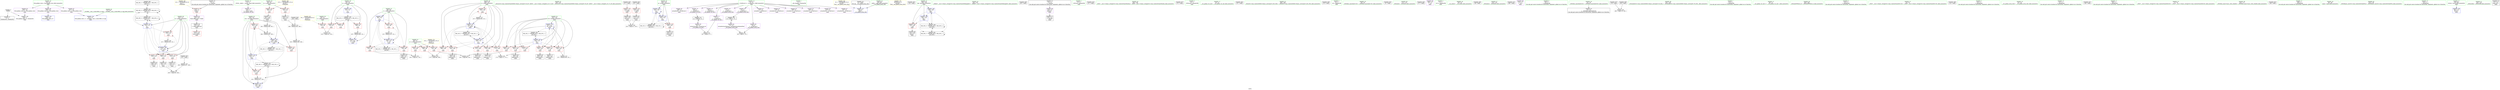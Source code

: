 digraph "SVFG" {
	label="SVFG";

	Node0x558772859670 [shape=record,color=grey,label="{NodeID: 0\nNullPtr}"];
	Node0x558772859670 -> Node0x5587729723c0[style=solid];
	Node0x558772859670 -> Node0x558772977a80[style=solid];
	Node0x55877298dcf0 [shape=record,color=black,label="{NodeID: 263\nMR_28V_2 = PHI(MR_28V_3, MR_28V_1, )\npts\{111 \}\n}"];
	Node0x55877298dcf0 -> Node0x558772987df0[style=dashed];
	Node0x558772971980 [shape=record,color=red,label="{NodeID: 97\n118\<--13\nvtable\<--\nmain\n}"];
	Node0x558772971980 -> Node0x5587729748d0[style=solid];
	Node0x558772963260 [shape=record,color=green,label="{NodeID: 14\n4\<--6\n_ZStL8__ioinit\<--_ZStL8__ioinit_field_insensitive\nGlob }"];
	Node0x558772963260 -> Node0x558772973730[style=solid];
	Node0x5587729714c0 [shape=record,color=red,label="{NodeID: 111\n263\<--100\n\<--res\nmain\n}"];
	Node0x5587729714c0 -> Node0x55877297d7b0[style=solid];
	Node0x55877296ff70 [shape=record,color=green,label="{NodeID: 28\n90\<--91\nt\<--t_field_insensitive\nmain\n}"];
	Node0x55877296ff70 -> Node0x558772971a50[style=solid];
	Node0x558772977160 [shape=record,color=red,label="{NodeID: 125\n236\<--106\n\<--j\nmain\n}"];
	Node0x558772977160 -> Node0x55877297e3b0[style=solid];
	Node0x558772970aa0 [shape=record,color=green,label="{NodeID: 42\n149\<--150\n_ZStrsIcSt11char_traitsIcESaIcEERSt13basic_istreamIT_T0_ES7_RNSt7__cxx1112basic_stringIS4_S5_T1_EE\<--_ZStrsIcSt11char_traitsIcESaIcEERSt13basic_istreamIT_T0_ES7_RNSt7__cxx1112basic_stringIS4_S5_T1_EE_field_insensitive\n}"];
	Node0x55877299a2f0 [shape=record,color=black,label="{NodeID: 305\n217 = PHI()\n}"];
	Node0x55877299a2f0 -> Node0x5587729777e0[style=solid];
	Node0x55877297dc30 [shape=record,color=grey,label="{NodeID: 222\n257 = Binary(256, 131, )\n}"];
	Node0x55877297dc30 -> Node0x558772978880[style=solid];
	Node0x558772977d20 [shape=record,color=blue,label="{NodeID: 139\n92\<--131\nz\<--\nmain\n}"];
	Node0x558772977d20 -> Node0x55877298b9f0[style=dashed];
	Node0x558772972890 [shape=record,color=black,label="{NodeID: 56\n120\<--119\n\<--vbase.offset.ptr\nmain\n}"];
	Node0x558772972890 -> Node0x558772977640[style=solid];
	Node0x55877297f130 [shape=record,color=grey,label="{NodeID: 236\n220 = cmp(211, 219, )\n}"];
	Node0x558772978880 [shape=record,color=blue,label="{NodeID: 153\n102\<--257\ni9\<--inc59\nmain\n}"];
	Node0x558772978880 -> Node0x558772971660[style=dashed];
	Node0x558772978880 -> Node0x558772971730[style=dashed];
	Node0x558772978880 -> Node0x5587729769c0[style=dashed];
	Node0x558772978880 -> Node0x558772976a50[style=dashed];
	Node0x558772978880 -> Node0x558772976ae0[style=dashed];
	Node0x558772978880 -> Node0x558772976bb0[style=dashed];
	Node0x558772978880 -> Node0x558772978880[style=dashed];
	Node0x558772978880 -> Node0x55877298c8f0[style=dashed];
	Node0x5587729733f0 [shape=record,color=black,label="{NodeID: 70\n241\<--240\ntobool50\<--\nmain\n}"];
	Node0x558772973f50 [shape=record,color=purple,label="{NodeID: 84\n196\<--8\narrayidx26\<--_Z1sB5cxx11\nmain\n}"];
	Node0x558772954200 [shape=record,color=green,label="{NodeID: 1\n7\<--1\n__dso_handle\<--dummyObj\nGlob }"];
	Node0x55877298e1f0 [shape=record,color=yellow,style=double,label="{NodeID: 264\n2V_1 = ENCHI(MR_2V_0)\npts\{69 \}\nFun[__cxx_global_array_dtor]}"];
	Node0x55877298e1f0 -> Node0x558772977b80[style=dashed];
	Node0x558772971a50 [shape=record,color=red,label="{NodeID: 98\n134\<--90\n\<--t\nmain\n}"];
	Node0x558772971a50 -> Node0x55877297e530[style=solid];
	Node0x558772963330 [shape=record,color=green,label="{NodeID: 15\n8\<--10\n_Z1sB5cxx11\<--_Z1sB5cxx11_field_insensitive\nGlob }"];
	Node0x558772963330 -> Node0x558772973800[style=solid];
	Node0x558772963330 -> Node0x5587729738d0[style=solid];
	Node0x558772963330 -> Node0x5587729739a0[style=solid];
	Node0x558772963330 -> Node0x558772973a70[style=solid];
	Node0x558772963330 -> Node0x558772973b40[style=solid];
	Node0x558772963330 -> Node0x558772973c10[style=solid];
	Node0x558772963330 -> Node0x558772973ce0[style=solid];
	Node0x558772963330 -> Node0x558772973db0[style=solid];
	Node0x558772963330 -> Node0x558772973e80[style=solid];
	Node0x558772963330 -> Node0x558772973f50[style=solid];
	Node0x558772963330 -> Node0x558772974020[style=solid];
	Node0x558772963330 -> Node0x5587729740f0[style=solid];
	Node0x558772963330 -> Node0x5587729741c0[style=solid];
	Node0x5587729900b0 [shape=record,color=yellow,style=double,label="{NodeID: 278\nRETMU(2V_2)\npts\{69 \}\nFun[__cxx_global_array_dtor]}"];
	Node0x558772971590 [shape=record,color=red,label="{NodeID: 112\n276\<--100\n\<--res\nmain\n}"];
	Node0x558772970000 [shape=record,color=green,label="{NodeID: 29\n92\<--93\nz\<--z_field_insensitive\nmain\n}"];
	Node0x558772970000 -> Node0x558772971b20[style=solid];
	Node0x558772970000 -> Node0x558772971bf0[style=solid];
	Node0x558772970000 -> Node0x558772971cc0[style=solid];
	Node0x558772970000 -> Node0x558772977d20[style=solid];
	Node0x558772970000 -> Node0x558772978a20[style=solid];
	Node0x55877299a7e0 [shape=record,color=black,label="{NodeID: 292\n124 = PHI()\n}"];
	Node0x558772977230 [shape=record,color=red,label="{NodeID: 126\n230\<--108\n\<--qq\nmain\n}"];
	Node0x558772977230 -> Node0x558772973320[style=solid];
	Node0x558772970ba0 [shape=record,color=green,label="{NodeID: 43\n180\<--181\n_ZNKSt7__cxx1112basic_stringIcSt11char_traitsIcESaIcEE6lengthEv\<--_ZNKSt7__cxx1112basic_stringIcSt11char_traitsIcESaIcEE6lengthEv_field_insensitive\n}"];
	Node0x55877299a3f0 [shape=record,color=black,label="{NodeID: 306\n267 = PHI()\n}"];
	Node0x55877297ddb0 [shape=record,color=grey,label="{NodeID: 223\n250 = Binary(199, 249, )\n}"];
	Node0x55877297ddb0 -> Node0x55877297d630[style=solid];
	Node0x558772977df0 [shape=record,color=blue,label="{NodeID: 140\n98\<--131\ni\<--\nmain\n}"];
	Node0x558772977df0 -> Node0x558772971180[style=dashed];
	Node0x558772977df0 -> Node0x558772971250[style=dashed];
	Node0x558772977df0 -> Node0x558772971320[style=dashed];
	Node0x558772977df0 -> Node0x558772977ec0[style=dashed];
	Node0x558772977df0 -> Node0x55877298bef0[style=dashed];
	Node0x558772972960 [shape=record,color=black,label="{NodeID: 57\n123\<--122\n\<--add.ptr\nmain\n}"];
	Node0x55877297f2b0 [shape=record,color=grey,label="{NodeID: 237\n200 = cmp(193, 198, )\n}"];
	Node0x558772978950 [shape=record,color=blue,label="{NodeID: 154\n100\<--264\nres\<--sub62\nmain\n}"];
	Node0x558772978950 -> Node0x558772971590[style=dashed];
	Node0x558772978950 -> Node0x55877298c3f0[style=dashed];
	Node0x5587729734c0 [shape=record,color=black,label="{NodeID: 71\n244\<--243\nconv52\<--\nmain\n}"];
	Node0x5587729734c0 -> Node0x55877297df30[style=solid];
	Node0x558772974020 [shape=record,color=purple,label="{NodeID: 85\n204\<--8\narrayidx31\<--_Z1sB5cxx11\nmain\n}"];
	Node0x558772962d40 [shape=record,color=green,label="{NodeID: 2\n11\<--1\n_ZSt3cin\<--dummyObj\nGlob }"];
	Node0x55877298ed10 [shape=record,color=yellow,style=double,label="{NodeID: 265\n4V_1 = ENCHI(MR_4V_0)\npts\{1 \}\nFun[main]}"];
	Node0x55877298ed10 -> Node0x558772971980[style=dashed];
	Node0x558772971b20 [shape=record,color=red,label="{NodeID: 99\n133\<--92\n\<--z\nmain\n}"];
	Node0x558772971b20 -> Node0x55877297e530[style=solid];
	Node0x558772963400 [shape=record,color=green,label="{NodeID: 16\n19\<--23\nllvm.global_ctors\<--llvm.global_ctors_field_insensitive\nGlob }"];
	Node0x558772963400 -> Node0x558772974430[style=solid];
	Node0x558772963400 -> Node0x558772974530[style=solid];
	Node0x558772963400 -> Node0x558772974630[style=solid];
	Node0x558772971660 [shape=record,color=red,label="{NodeID: 113\n160\<--102\n\<--i9\nmain\n}"];
	Node0x558772971660 -> Node0x55877297ecb0[style=solid];
	Node0x558772970090 [shape=record,color=green,label="{NodeID: 30\n94\<--95\nn\<--n_field_insensitive\nmain\n}"];
	Node0x558772970090 -> Node0x558772971d90[style=solid];
	Node0x558772970090 -> Node0x558772971e60[style=solid];
	Node0x558772999690 [shape=record,color=black,label="{NodeID: 293\n127 = PHI()\n}"];
	Node0x558772977300 [shape=record,color=red,label="{NodeID: 127\n192\<--110\n\<--k\nmain\n}"];
	Node0x558772977300 -> Node0x558772972ca0[style=solid];
	Node0x558772970ca0 [shape=record,color=green,label="{NodeID: 44\n208\<--209\n_ZNSt7__cxx1112basic_stringIcSt11char_traitsIcESaIcEEixEm\<--_ZNSt7__cxx1112basic_stringIcSt11char_traitsIcESaIcEEixEm_field_insensitive\n}"];
	Node0x55877299a4f0 [shape=record,color=black,label="{NodeID: 307\n271 = PHI()\n}"];
	Node0x55877297df30 [shape=record,color=grey,label="{NodeID: 224\n249 = Binary(244, 248, )\n}"];
	Node0x55877297df30 -> Node0x55877297ddb0[style=solid];
	Node0x558772977ec0 [shape=record,color=blue,label="{NodeID: 141\n98\<--153\ni\<--inc\nmain\n}"];
	Node0x558772977ec0 -> Node0x558772971180[style=dashed];
	Node0x558772977ec0 -> Node0x558772971250[style=dashed];
	Node0x558772977ec0 -> Node0x558772971320[style=dashed];
	Node0x558772977ec0 -> Node0x558772977ec0[style=dashed];
	Node0x558772977ec0 -> Node0x55877298bef0[style=dashed];
	Node0x558772972a30 [shape=record,color=black,label="{NodeID: 58\n146\<--145\nidxprom\<--\nmain\n}"];
	Node0x558772978a20 [shape=record,color=blue,label="{NodeID: 155\n92\<--287\nz\<--inc69\nmain\n}"];
	Node0x558772978a20 -> Node0x55877298b9f0[style=dashed];
	Node0x558772973590 [shape=record,color=black,label="{NodeID: 72\n246\<--245\nidxprom53\<--\nmain\n}"];
	Node0x5587729740f0 [shape=record,color=purple,label="{NodeID: 86\n214\<--8\narrayidx36\<--_Z1sB5cxx11\nmain\n}"];
	Node0x558772961800 [shape=record,color=green,label="{NodeID: 3\n14\<--1\n_ZSt4cout\<--dummyObj\nGlob }"];
	Node0x558772971bf0 [shape=record,color=red,label="{NodeID: 100\n270\<--92\n\<--z\nmain\n}"];
	Node0x558772962150 [shape=record,color=green,label="{NodeID: 17\n24\<--25\n__cxx_global_var_init\<--__cxx_global_var_init_field_insensitive\n}"];
	Node0x558772971730 [shape=record,color=red,label="{NodeID: 114\n173\<--102\n\<--i9\nmain\n}"];
	Node0x558772971730 -> Node0x55877297ee30[style=solid];
	Node0x558772970120 [shape=record,color=green,label="{NodeID: 31\n96\<--97\np\<--p_field_insensitive\nmain\n}"];
	Node0x558772970120 -> Node0x558772971f30[style=solid];
	Node0x558772970120 -> Node0x558772972000[style=solid];
	Node0x558772970120 -> Node0x5587729710b0[style=solid];
	Node0x558772999790 [shape=record,color=black,label="{NodeID: 294\n137 = PHI()\n}"];
	Node0x5587729773d0 [shape=record,color=red,label="{NodeID: 128\n205\<--110\n\<--k\nmain\n}"];
	Node0x5587729773d0 -> Node0x558772972f10[style=solid];
	Node0x558772970da0 [shape=record,color=green,label="{NodeID: 45\n268\<--269\n_ZStlsISt11char_traitsIcEERSt13basic_ostreamIcT_ES5_PKc\<--_ZStlsISt11char_traitsIcEERSt13basic_ostreamIcT_ES5_PKc_field_insensitive\n}"];
	Node0x55877299c6a0 [shape=record,color=black,label="{NodeID: 308\n275 = PHI()\n}"];
	Node0x55877297e0b0 [shape=record,color=grey,label="{NodeID: 225\n198 = Binary(197, 199, )\n}"];
	Node0x55877297e0b0 -> Node0x55877297f2b0[style=solid];
	Node0x558772977f90 [shape=record,color=blue,label="{NodeID: 142\n100\<--157\nres\<--\nmain\n}"];
	Node0x558772977f90 -> Node0x5587729713f0[style=dashed];
	Node0x558772977f90 -> Node0x5587729714c0[style=dashed];
	Node0x558772977f90 -> Node0x5587729787b0[style=dashed];
	Node0x558772977f90 -> Node0x558772978950[style=dashed];
	Node0x558772977f90 -> Node0x55877298b4f0[style=dashed];
	Node0x558772972b00 [shape=record,color=black,label="{NodeID: 59\n177\<--176\nidxprom17\<--\nmain\n}"];
	Node0x558772973660 [shape=record,color=black,label="{NodeID: 73\n261\<--260\nsh_prom\<--\nmain\n}"];
	Node0x558772973660 -> Node0x55877297d930[style=solid];
	Node0x5587729741c0 [shape=record,color=purple,label="{NodeID: 87\n247\<--8\narrayidx54\<--_Z1sB5cxx11\nmain\n}"];
	Node0x558772961890 [shape=record,color=green,label="{NodeID: 4\n15\<--1\n.str\<--dummyObj\nGlob }"];
	Node0x55877298f710 [shape=record,color=yellow,style=double,label="{NodeID: 267\n8V_1 = ENCHI(MR_8V_0)\npts\{91 \}\nFun[main]}"];
	Node0x55877298f710 -> Node0x558772971a50[style=dashed];
	Node0x558772971cc0 [shape=record,color=red,label="{NodeID: 101\n286\<--92\n\<--z\nmain\n}"];
	Node0x558772971cc0 -> Node0x55877297d4b0[style=solid];
	Node0x5587729621e0 [shape=record,color=green,label="{NodeID: 18\n28\<--29\n_ZNSt8ios_base4InitC1Ev\<--_ZNSt8ios_base4InitC1Ev_field_insensitive\n}"];
	Node0x5587729769c0 [shape=record,color=red,label="{NodeID: 115\n182\<--102\n\<--i9\nmain\n}"];
	Node0x5587729769c0 -> Node0x558772972bd0[style=solid];
	Node0x5587729701f0 [shape=record,color=green,label="{NodeID: 32\n98\<--99\ni\<--i_field_insensitive\nmain\n}"];
	Node0x5587729701f0 -> Node0x558772971180[style=solid];
	Node0x5587729701f0 -> Node0x558772971250[style=solid];
	Node0x5587729701f0 -> Node0x558772971320[style=solid];
	Node0x5587729701f0 -> Node0x558772977df0[style=solid];
	Node0x5587729701f0 -> Node0x558772977ec0[style=solid];
	Node0x5587729998f0 [shape=record,color=black,label="{NodeID: 295\n31 = PHI()\n}"];
	Node0x5587729774a0 [shape=record,color=red,label="{NodeID: 129\n215\<--110\n\<--k\nmain\n}"];
	Node0x5587729774a0 -> Node0x558772973180[style=solid];
	Node0x558772970ea0 [shape=record,color=green,label="{NodeID: 46\n272\<--273\n_ZNSolsEi\<--_ZNSolsEi_field_insensitive\n}"];
	Node0x55877299c7a0 [shape=record,color=black,label="{NodeID: 309\n277 = PHI()\n}"];
	Node0x55877297e230 [shape=record,color=grey,label="{NodeID: 226\n227 = Binary(226, 131, )\n}"];
	Node0x55877297e230 -> Node0x558772978540[style=solid];
	Node0x558772978060 [shape=record,color=blue,label="{NodeID: 143\n102\<--131\ni9\<--\nmain\n}"];
	Node0x558772978060 -> Node0x558772971660[style=dashed];
	Node0x558772978060 -> Node0x558772971730[style=dashed];
	Node0x558772978060 -> Node0x5587729769c0[style=dashed];
	Node0x558772978060 -> Node0x558772976a50[style=dashed];
	Node0x558772978060 -> Node0x558772976ae0[style=dashed];
	Node0x558772978060 -> Node0x558772976bb0[style=dashed];
	Node0x558772978060 -> Node0x558772978880[style=dashed];
	Node0x558772978060 -> Node0x55877298c8f0[style=dashed];
	Node0x558772972bd0 [shape=record,color=black,label="{NodeID: 60\n183\<--182\nidxprom20\<--\nmain\n}"];
	Node0x558772973730 [shape=record,color=purple,label="{NodeID: 74\n30\<--4\n\<--_ZStL8__ioinit\n__cxx_global_var_init\n}"];
	Node0x558772974290 [shape=record,color=purple,label="{NodeID: 88\n266\<--15\n\<--.str\nmain\n}"];
	Node0x5587729615c0 [shape=record,color=green,label="{NodeID: 5\n17\<--1\n.str.2\<--dummyObj\nGlob }"];
	Node0x558772971d90 [shape=record,color=red,label="{NodeID: 102\n243\<--94\n\<--n\nmain\n}"];
	Node0x558772971d90 -> Node0x5587729734c0[style=solid];
	Node0x5587729622b0 [shape=record,color=green,label="{NodeID: 19\n34\<--35\n__cxa_atexit\<--__cxa_atexit_field_insensitive\n}"];
	Node0x558772976a50 [shape=record,color=red,label="{NodeID: 116\n202\<--102\n\<--i9\nmain\n}"];
	Node0x558772976a50 -> Node0x558772972e40[style=solid];
	Node0x5587729702c0 [shape=record,color=green,label="{NodeID: 33\n100\<--101\nres\<--res_field_insensitive\nmain\n}"];
	Node0x5587729702c0 -> Node0x5587729713f0[style=solid];
	Node0x5587729702c0 -> Node0x5587729714c0[style=solid];
	Node0x5587729702c0 -> Node0x558772971590[style=solid];
	Node0x5587729702c0 -> Node0x558772977f90[style=solid];
	Node0x5587729702c0 -> Node0x5587729787b0[style=solid];
	Node0x5587729702c0 -> Node0x558772978950[style=solid];
	Node0x5587729999c0 [shape=record,color=black,label="{NodeID: 296\n60 = PHI()\n}"];
	Node0x558772977570 [shape=record,color=red,label="{NodeID: 130\n226\<--110\n\<--k\nmain\n}"];
	Node0x558772977570 -> Node0x55877297e230[style=solid];
	Node0x558772970fa0 [shape=record,color=green,label="{NodeID: 47\n278\<--279\n_ZNSolsEx\<--_ZNSolsEx_field_insensitive\n}"];
	Node0x55877299c8a0 [shape=record,color=black,label="{NodeID: 310\n280 = PHI()\n}"];
	Node0x55877297e3b0 [shape=record,color=grey,label="{NodeID: 227\n237 = Binary(236, 131, )\n}"];
	Node0x55877297e3b0 -> Node0x5587729786e0[style=solid];
	Node0x558772978130 [shape=record,color=blue,label="{NodeID: 144\n104\<--165\nq\<--\nmain\n}"];
	Node0x558772978130 -> Node0x558772976c80[style=dashed];
	Node0x558772978130 -> Node0x558772978130[style=dashed];
	Node0x558772978130 -> Node0x558772978610[style=dashed];
	Node0x558772978130 -> Node0x55877298cdf0[style=dashed];
	Node0x558772972ca0 [shape=record,color=black,label="{NodeID: 61\n193\<--192\nconv\<--\nmain\n}"];
	Node0x558772972ca0 -> Node0x55877297f2b0[style=solid];
	Node0x558772973800 [shape=record,color=purple,label="{NodeID: 75\n49\<--8\n\<--_Z1sB5cxx11\n__cxx_global_var_init.1\n}"];
	Node0x558772973800 -> Node0x5587726ac660[style=solid];
	Node0x55877298b4f0 [shape=record,color=black,label="{NodeID: 255\nMR_18V_5 = PHI(MR_18V_6, MR_18V_4, )\npts\{101 \}\n}"];
	Node0x55877298b4f0 -> Node0x5587729713f0[style=dashed];
	Node0x55877298b4f0 -> Node0x5587729714c0[style=dashed];
	Node0x55877298b4f0 -> Node0x5587729787b0[style=dashed];
	Node0x55877298b4f0 -> Node0x558772978950[style=dashed];
	Node0x55877298b4f0 -> Node0x55877298b4f0[style=dashed];
	Node0x558772974360 [shape=record,color=purple,label="{NodeID: 89\n274\<--17\n\<--.str.2\nmain\n}"];
	Node0x558772961650 [shape=record,color=green,label="{NodeID: 6\n20\<--1\n\<--dummyObj\nCan only get source location for instruction, argument, global var or function.}"];
	Node0x55877298f8d0 [shape=record,color=yellow,style=double,label="{NodeID: 269\n12V_1 = ENCHI(MR_12V_0)\npts\{95 \}\nFun[main]}"];
	Node0x55877298f8d0 -> Node0x558772971d90[style=dashed];
	Node0x55877298f8d0 -> Node0x558772971e60[style=dashed];
	Node0x558772971e60 [shape=record,color=red,label="{NodeID: 103\n260\<--94\n\<--n\nmain\n}"];
	Node0x558772971e60 -> Node0x558772973660[style=solid];
	Node0x558772962380 [shape=record,color=green,label="{NodeID: 20\n33\<--39\n_ZNSt8ios_base4InitD1Ev\<--_ZNSt8ios_base4InitD1Ev_field_insensitive\n}"];
	Node0x558772962380 -> Node0x5587729726c0[style=solid];
	Node0x558772976ae0 [shape=record,color=red,label="{NodeID: 117\n245\<--102\n\<--i9\nmain\n}"];
	Node0x558772976ae0 -> Node0x558772973590[style=solid];
	Node0x558772970390 [shape=record,color=green,label="{NodeID: 34\n102\<--103\ni9\<--i9_field_insensitive\nmain\n}"];
	Node0x558772970390 -> Node0x558772971660[style=solid];
	Node0x558772970390 -> Node0x558772971730[style=solid];
	Node0x558772970390 -> Node0x5587729769c0[style=solid];
	Node0x558772970390 -> Node0x558772976a50[style=solid];
	Node0x558772970390 -> Node0x558772976ae0[style=solid];
	Node0x558772970390 -> Node0x558772976bb0[style=solid];
	Node0x558772970390 -> Node0x558772978060[style=solid];
	Node0x558772970390 -> Node0x558772978880[style=solid];
	Node0x558772999a90 [shape=record,color=black,label="{NodeID: 297\n179 = PHI()\n}"];
	Node0x558772999a90 -> Node0x55877297e830[style=solid];
	Node0x558772977640 [shape=record,color=red,label="{NodeID: 131\n121\<--120\nvbase.offset\<--\nmain\n}"];
	Node0x5587729720c0 [shape=record,color=green,label="{NodeID: 48\n281\<--282\n_ZSt4endlIcSt11char_traitsIcEERSt13basic_ostreamIT_T0_ES6_\<--_ZSt4endlIcSt11char_traitsIcEERSt13basic_ostreamIT_T0_ES6__field_insensitive\n}"];
	Node0x55877299c970 [shape=record,color=black,label="{NodeID: 311\n67 = PHI()\n0th arg __cxx_global_array_dtor }"];
	Node0x55877299c970 -> Node0x558772977b80[style=solid];
	Node0x55877297e530 [shape=record,color=grey,label="{NodeID: 228\n135 = cmp(133, 134, )\n}"];
	Node0x558772978200 [shape=record,color=blue,label="{NodeID: 145\n106\<--131\nj\<--\nmain\n}"];
	Node0x558772978200 -> Node0x558772976d50[style=dashed];
	Node0x558772978200 -> Node0x558772976e20[style=dashed];
	Node0x558772978200 -> Node0x558772976ef0[style=dashed];
	Node0x558772978200 -> Node0x558772976fc0[style=dashed];
	Node0x558772978200 -> Node0x558772977090[style=dashed];
	Node0x558772978200 -> Node0x558772977160[style=dashed];
	Node0x558772978200 -> Node0x558772978200[style=dashed];
	Node0x558772978200 -> Node0x5587729786e0[style=dashed];
	Node0x558772978200 -> Node0x55877298d2f0[style=dashed];
	Node0x558772972d70 [shape=record,color=black,label="{NodeID: 62\n195\<--194\nidxprom25\<--\nmain\n}"];
	Node0x5587729738d0 [shape=record,color=purple,label="{NodeID: 76\n56\<--8\n\<--_Z1sB5cxx11\n__cxx_global_var_init.1\n}"];
	Node0x55877298b9f0 [shape=record,color=black,label="{NodeID: 256\nMR_10V_3 = PHI(MR_10V_4, MR_10V_2, )\npts\{93 \}\n}"];
	Node0x55877298b9f0 -> Node0x558772971b20[style=dashed];
	Node0x55877298b9f0 -> Node0x558772971bf0[style=dashed];
	Node0x55877298b9f0 -> Node0x558772971cc0[style=dashed];
	Node0x55877298b9f0 -> Node0x558772978a20[style=dashed];
	Node0x558772974430 [shape=record,color=purple,label="{NodeID: 90\n326\<--19\nllvm.global_ctors_0\<--llvm.global_ctors\nGlob }"];
	Node0x558772974430 -> Node0x5587729778b0[style=solid];
	Node0x558772962e70 [shape=record,color=green,label="{NodeID: 7\n113\<--1\n\<--dummyObj\nCan only get source location for instruction, argument, global var or function.}"];
	Node0x55877298f9b0 [shape=record,color=yellow,style=double,label="{NodeID: 270\n14V_1 = ENCHI(MR_14V_0)\npts\{97 \}\nFun[main]}"];
	Node0x55877298f9b0 -> Node0x558772971f30[style=dashed];
	Node0x55877298f9b0 -> Node0x558772972000[style=dashed];
	Node0x55877298f9b0 -> Node0x5587729710b0[style=dashed];
	Node0x558772971f30 [shape=record,color=red,label="{NodeID: 104\n142\<--96\n\<--p\nmain\n}"];
	Node0x558772971f30 -> Node0x55877297e6b0[style=solid];
	Node0x558772962450 [shape=record,color=green,label="{NodeID: 21\n46\<--47\n__cxx_global_var_init.1\<--__cxx_global_var_init.1_field_insensitive\n}"];
	Node0x558772976bb0 [shape=record,color=red,label="{NodeID: 118\n256\<--102\n\<--i9\nmain\n}"];
	Node0x558772976bb0 -> Node0x55877297dc30[style=solid];
	Node0x558772970460 [shape=record,color=green,label="{NodeID: 35\n104\<--105\nq\<--q_field_insensitive\nmain\n}"];
	Node0x558772970460 -> Node0x558772976c80[style=solid];
	Node0x558772970460 -> Node0x558772978130[style=solid];
	Node0x558772970460 -> Node0x558772978610[style=solid];
	Node0x558772999bf0 [shape=record,color=black,label="{NodeID: 298\n185 = PHI()\n}"];
	Node0x558772999bf0 -> Node0x55877297e830[style=solid];
	Node0x5587726ac660 [shape=record,color=black,label="{NodeID: 215\n51 = PHI(49, 52, )\n}"];
	Node0x5587726ac660 -> Node0x558772974730[style=solid];
	Node0x558772977710 [shape=record,color=red,label="{NodeID: 132\n210\<--207\n\<--call33\nmain\n}"];
	Node0x558772977710 -> Node0x558772972fe0[style=solid];
	Node0x5587729721c0 [shape=record,color=green,label="{NodeID: 49\n283\<--284\n_ZNSolsEPFRSoS_E\<--_ZNSolsEPFRSoS_E_field_insensitive\n}"];
	Node0x55877297e6b0 [shape=record,color=grey,label="{NodeID: 229\n143 = cmp(141, 142, )\n}"];
	Node0x5587729782d0 [shape=record,color=blue,label="{NodeID: 146\n108\<--165\nqq\<--\nmain\n}"];
	Node0x5587729782d0 -> Node0x558772977230[style=dashed];
	Node0x5587729782d0 -> Node0x558772978470[style=dashed];
	Node0x5587729782d0 -> Node0x5587729896f0[style=dashed];
	Node0x5587729782d0 -> Node0x55877298d7f0[style=dashed];
	Node0x558772972e40 [shape=record,color=black,label="{NodeID: 63\n203\<--202\nidxprom30\<--\nmain\n}"];
	Node0x5587729739a0 [shape=record,color=purple,label="{NodeID: 77\n57\<--8\n\<--_Z1sB5cxx11\n__cxx_global_var_init.1\n}"];
	Node0x5587729739a0 -> Node0x55877297eb30[style=solid];
	Node0x55877298bef0 [shape=record,color=black,label="{NodeID: 257\nMR_16V_2 = PHI(MR_16V_4, MR_16V_1, )\npts\{99 \}\n}"];
	Node0x55877298bef0 -> Node0x558772977df0[style=dashed];
	Node0x558772974530 [shape=record,color=purple,label="{NodeID: 91\n327\<--19\nllvm.global_ctors_1\<--llvm.global_ctors\nGlob }"];
	Node0x558772974530 -> Node0x558772977980[style=solid];
	Node0x558772962f00 [shape=record,color=green,label="{NodeID: 8\n115\<--1\n\<--dummyObj\nCan only get source location for instruction, argument, global var or function.}"];
	Node0x558772972000 [shape=record,color=red,label="{NodeID: 105\n161\<--96\n\<--p\nmain\n}"];
	Node0x558772972000 -> Node0x55877297ecb0[style=solid];
	Node0x558772962520 [shape=record,color=green,label="{NodeID: 22\n54\<--55\n_ZNSt7__cxx1112basic_stringIcSt11char_traitsIcESaIcEEC1Ev\<--_ZNSt7__cxx1112basic_stringIcSt11char_traitsIcESaIcEEC1Ev_field_insensitive\n}"];
	Node0x558772976c80 [shape=record,color=red,label="{NodeID: 119\n240\<--104\n\<--q\nmain\n}"];
	Node0x558772976c80 -> Node0x5587729733f0[style=solid];
	Node0x558772970530 [shape=record,color=green,label="{NodeID: 36\n106\<--107\nj\<--j_field_insensitive\nmain\n}"];
	Node0x558772970530 -> Node0x558772976d50[style=solid];
	Node0x558772970530 -> Node0x558772976e20[style=solid];
	Node0x558772970530 -> Node0x558772976ef0[style=solid];
	Node0x558772970530 -> Node0x558772976fc0[style=solid];
	Node0x558772970530 -> Node0x558772977090[style=solid];
	Node0x558772970530 -> Node0x558772977160[style=solid];
	Node0x558772970530 -> Node0x558772978200[style=solid];
	Node0x558772970530 -> Node0x5587729786e0[style=solid];
	Node0x558772999cf0 [shape=record,color=black,label="{NodeID: 299\n114 = PHI()\n}"];
	Node0x558772975870 [shape=record,color=black,label="{NodeID: 216\n74 = PHI(72, 75, )\n}"];
	Node0x558772975870 -> Node0x558772974800[style=solid];
	Node0x5587729777e0 [shape=record,color=red,label="{NodeID: 133\n218\<--217\n\<--call38\nmain\n}"];
	Node0x5587729777e0 -> Node0x558772973250[style=solid];
	Node0x5587729722c0 [shape=record,color=green,label="{NodeID: 50\n21\<--321\n_GLOBAL__sub_I_cuom1999_0_0.cpp\<--_GLOBAL__sub_I_cuom1999_0_0.cpp_field_insensitive\n}"];
	Node0x5587729722c0 -> Node0x558772977980[style=solid];
	Node0x55877297e830 [shape=record,color=grey,label="{NodeID: 230\n186 = cmp(179, 185, )\n}"];
	Node0x5587729783a0 [shape=record,color=blue,label="{NodeID: 147\n110\<--113\nk\<--\nmain\n}"];
	Node0x5587729783a0 -> Node0x558772977300[style=dashed];
	Node0x5587729783a0 -> Node0x5587729773d0[style=dashed];
	Node0x5587729783a0 -> Node0x5587729774a0[style=dashed];
	Node0x5587729783a0 -> Node0x558772977570[style=dashed];
	Node0x5587729783a0 -> Node0x558772978540[style=dashed];
	Node0x5587729783a0 -> Node0x558772987df0[style=dashed];
	Node0x5587729783a0 -> Node0x558772988cf0[style=dashed];
	Node0x558772972f10 [shape=record,color=black,label="{NodeID: 64\n206\<--205\nconv32\<--\nmain\n}"];
	Node0x558772987df0 [shape=record,color=black,label="{NodeID: 244\nMR_28V_3 = PHI(MR_28V_9, MR_28V_2, )\npts\{111 \}\n}"];
	Node0x558772987df0 -> Node0x5587729783a0[style=dashed];
	Node0x558772987df0 -> Node0x558772987df0[style=dashed];
	Node0x558772987df0 -> Node0x558772988cf0[style=dashed];
	Node0x558772987df0 -> Node0x55877298dcf0[style=dashed];
	Node0x558772973a70 [shape=record,color=purple,label="{NodeID: 78\n71\<--8\n\<--_Z1sB5cxx11\n__cxx_global_array_dtor\n}"];
	Node0x55877298c3f0 [shape=record,color=black,label="{NodeID: 258\nMR_18V_2 = PHI(MR_18V_7, MR_18V_1, )\npts\{101 \}\n}"];
	Node0x55877298c3f0 -> Node0x558772977f90[style=dashed];
	Node0x558772974630 [shape=record,color=purple,label="{NodeID: 92\n328\<--19\nllvm.global_ctors_2\<--llvm.global_ctors\nGlob }"];
	Node0x558772974630 -> Node0x558772977a80[style=solid];
	Node0x558772962f90 [shape=record,color=green,label="{NodeID: 9\n131\<--1\n\<--dummyObj\nCan only get source location for instruction, argument, global var or function.}"];
	Node0x5587729710b0 [shape=record,color=red,label="{NodeID: 106\n169\<--96\n\<--p\nmain\n}"];
	Node0x5587729710b0 -> Node0x55877297efb0[style=solid];
	Node0x5587729625f0 [shape=record,color=green,label="{NodeID: 23\n61\<--62\n__cxx_global_array_dtor\<--__cxx_global_array_dtor_field_insensitive\n}"];
	Node0x558772976d50 [shape=record,color=red,label="{NodeID: 120\n168\<--106\n\<--j\nmain\n}"];
	Node0x558772976d50 -> Node0x55877297efb0[style=solid];
	Node0x558772970600 [shape=record,color=green,label="{NodeID: 37\n108\<--109\nqq\<--qq_field_insensitive\nmain\n}"];
	Node0x558772970600 -> Node0x558772977230[style=solid];
	Node0x558772970600 -> Node0x5587729782d0[style=solid];
	Node0x558772970600 -> Node0x558772978470[style=solid];
	Node0x558772999dc0 [shape=record,color=black,label="{NodeID: 300\n248 = PHI()\n}"];
	Node0x558772999dc0 -> Node0x55877297df30[style=solid];
	Node0x55877297d4b0 [shape=record,color=grey,label="{NodeID: 217\n287 = Binary(286, 131, )\n}"];
	Node0x55877297d4b0 -> Node0x558772978a20[style=solid];
	Node0x5587729778b0 [shape=record,color=blue,label="{NodeID: 134\n326\<--20\nllvm.global_ctors_0\<--\nGlob }"];
	Node0x5587729723c0 [shape=record,color=black,label="{NodeID: 51\n2\<--3\ndummyVal\<--dummyVal\n}"];
	Node0x55877297e9b0 [shape=record,color=grey,label="{NodeID: 231\n80 = cmp(75, 79, )\n}"];
	Node0x558772978470 [shape=record,color=blue,label="{NodeID: 148\n108\<--223\nqq\<--\nmain\n}"];
	Node0x558772978470 -> Node0x558772977230[style=dashed];
	Node0x558772978470 -> Node0x5587729896f0[style=dashed];
	Node0x558772978470 -> Node0x55877298d7f0[style=dashed];
	Node0x558772972fe0 [shape=record,color=black,label="{NodeID: 65\n211\<--210\nconv34\<--\nmain\n}"];
	Node0x558772972fe0 -> Node0x55877297f130[style=solid];
	Node0x558772973b40 [shape=record,color=purple,label="{NodeID: 79\n72\<--8\n\<--_Z1sB5cxx11\n__cxx_global_array_dtor\n}"];
	Node0x558772973b40 -> Node0x558772975870[style=solid];
	Node0x55877298c8f0 [shape=record,color=black,label="{NodeID: 259\nMR_20V_2 = PHI(MR_20V_4, MR_20V_1, )\npts\{103 \}\n}"];
	Node0x55877298c8f0 -> Node0x558772978060[style=dashed];
	Node0x558772974730 [shape=record,color=purple,label="{NodeID: 93\n52\<--51\narrayctor.next\<--arrayctor.cur\n__cxx_global_var_init.1\n}"];
	Node0x558772974730 -> Node0x5587726ac660[style=solid];
	Node0x558772974730 -> Node0x55877297eb30[style=solid];
	Node0x558772961ad0 [shape=record,color=green,label="{NodeID: 10\n157\<--1\n\<--dummyObj\nCan only get source location for instruction, argument, global var or function.}"];
	Node0x558772971180 [shape=record,color=red,label="{NodeID: 107\n141\<--98\n\<--i\nmain\n}"];
	Node0x558772971180 -> Node0x55877297e6b0[style=solid];
	Node0x5587729626c0 [shape=record,color=green,label="{NodeID: 24\n68\<--69\n.addr\<--.addr_field_insensitive\n__cxx_global_array_dtor\n}"];
	Node0x5587729626c0 -> Node0x558772977b80[style=solid];
	Node0x558772976e20 [shape=record,color=red,label="{NodeID: 121\n172\<--106\n\<--j\nmain\n}"];
	Node0x558772976e20 -> Node0x55877297ee30[style=solid];
	Node0x5587729706d0 [shape=record,color=green,label="{NodeID: 38\n110\<--111\nk\<--k_field_insensitive\nmain\n}"];
	Node0x5587729706d0 -> Node0x558772977300[style=solid];
	Node0x5587729706d0 -> Node0x5587729773d0[style=solid];
	Node0x5587729706d0 -> Node0x5587729774a0[style=solid];
	Node0x5587729706d0 -> Node0x558772977570[style=solid];
	Node0x5587729706d0 -> Node0x5587729783a0[style=solid];
	Node0x5587729706d0 -> Node0x558772978540[style=solid];
	Node0x558772999ef0 [shape=record,color=black,label="{NodeID: 301\n138 = PHI()\n}"];
	Node0x55877297d630 [shape=record,color=grey,label="{NodeID: 218\n252 = Binary(251, 250, )\n}"];
	Node0x55877297d630 -> Node0x5587729787b0[style=solid];
	Node0x558772977980 [shape=record,color=blue,label="{NodeID: 135\n327\<--21\nllvm.global_ctors_1\<--_GLOBAL__sub_I_cuom1999_0_0.cpp\nGlob }"];
	Node0x5587729724c0 [shape=record,color=black,label="{NodeID: 52\n12\<--11\n\<--_ZSt3cin\nCan only get source location for instruction, argument, global var or function.}"];
	Node0x5587729724c0 -> Node0x5587729718b0[style=solid];
	Node0x55877297eb30 [shape=record,color=grey,label="{NodeID: 232\n58 = cmp(52, 57, )\n}"];
	Node0x558772978540 [shape=record,color=blue,label="{NodeID: 149\n110\<--227\nk\<--inc44\nmain\n}"];
	Node0x558772978540 -> Node0x558772977300[style=dashed];
	Node0x558772978540 -> Node0x5587729773d0[style=dashed];
	Node0x558772978540 -> Node0x5587729774a0[style=dashed];
	Node0x558772978540 -> Node0x558772977570[style=dashed];
	Node0x558772978540 -> Node0x558772978540[style=dashed];
	Node0x558772978540 -> Node0x558772987df0[style=dashed];
	Node0x558772978540 -> Node0x558772988cf0[style=dashed];
	Node0x5587729730b0 [shape=record,color=black,label="{NodeID: 66\n213\<--212\nidxprom35\<--\nmain\n}"];
	Node0x558772973c10 [shape=record,color=purple,label="{NodeID: 80\n79\<--8\n\<--_Z1sB5cxx11\n__cxx_global_array_dtor\n}"];
	Node0x558772973c10 -> Node0x55877297e9b0[style=solid];
	Node0x55877298cdf0 [shape=record,color=black,label="{NodeID: 260\nMR_22V_2 = PHI(MR_22V_3, MR_22V_1, )\npts\{105 \}\n}"];
	Node0x55877298cdf0 -> Node0x558772978130[style=dashed];
	Node0x55877298cdf0 -> Node0x55877298cdf0[style=dashed];
	Node0x558772974800 [shape=record,color=purple,label="{NodeID: 94\n75\<--74\narraydestroy.element\<--arraydestroy.elementPast\n__cxx_global_array_dtor\n}"];
	Node0x558772974800 -> Node0x558772975870[style=solid];
	Node0x558772974800 -> Node0x55877297e9b0[style=solid];
	Node0x558772961ba0 [shape=record,color=green,label="{NodeID: 11\n165\<--1\n\<--dummyObj\nCan only get source location for instruction, argument, global var or function.}"];
	Node0x558772971250 [shape=record,color=red,label="{NodeID: 108\n145\<--98\n\<--i\nmain\n}"];
	Node0x558772971250 -> Node0x558772972a30[style=solid];
	Node0x55877296fdc0 [shape=record,color=green,label="{NodeID: 25\n77\<--78\n_ZNSt7__cxx1112basic_stringIcSt11char_traitsIcESaIcEED1Ev\<--_ZNSt7__cxx1112basic_stringIcSt11char_traitsIcESaIcEED1Ev_field_insensitive\n}"];
	Node0x558772976ef0 [shape=record,color=red,label="{NodeID: 122\n176\<--106\n\<--j\nmain\n}"];
	Node0x558772976ef0 -> Node0x558772972b00[style=solid];
	Node0x5587729707a0 [shape=record,color=green,label="{NodeID: 39\n116\<--117\n_ZNSt8ios_base15sync_with_stdioEb\<--_ZNSt8ios_base15sync_with_stdioEb_field_insensitive\n}"];
	Node0x558772999fc0 [shape=record,color=black,label="{NodeID: 302\n148 = PHI()\n}"];
	Node0x55877297d7b0 [shape=record,color=grey,label="{NodeID: 219\n264 = Binary(262, 263, )\n}"];
	Node0x55877297d7b0 -> Node0x558772978950[style=solid];
	Node0x558772977a80 [shape=record,color=blue, style = dotted,label="{NodeID: 136\n328\<--3\nllvm.global_ctors_2\<--dummyVal\nGlob }"];
	Node0x5587729725c0 [shape=record,color=black,label="{NodeID: 53\n13\<--11\n\<--_ZSt3cin\nCan only get source location for instruction, argument, global var or function.}"];
	Node0x5587729725c0 -> Node0x558772971980[style=solid];
	Node0x55877297ecb0 [shape=record,color=grey,label="{NodeID: 233\n162 = cmp(160, 161, )\n}"];
	Node0x558772978610 [shape=record,color=blue,label="{NodeID: 150\n104\<--223\nq\<--\nmain\n}"];
	Node0x558772978610 -> Node0x558772976c80[style=dashed];
	Node0x558772978610 -> Node0x558772978130[style=dashed];
	Node0x558772978610 -> Node0x55877298cdf0[style=dashed];
	Node0x558772973180 [shape=record,color=black,label="{NodeID: 67\n216\<--215\nconv37\<--\nmain\n}"];
	Node0x558772988cf0 [shape=record,color=black,label="{NodeID: 247\nMR_28V_5 = PHI(MR_28V_7, MR_28V_4, )\npts\{111 \}\n}"];
	Node0x558772988cf0 -> Node0x5587729783a0[style=dashed];
	Node0x558772988cf0 -> Node0x558772987df0[style=dashed];
	Node0x558772988cf0 -> Node0x558772988cf0[style=dashed];
	Node0x558772973ce0 [shape=record,color=purple,label="{NodeID: 81\n147\<--8\narrayidx\<--_Z1sB5cxx11\nmain\n}"];
	Node0x55877298d2f0 [shape=record,color=black,label="{NodeID: 261\nMR_24V_2 = PHI(MR_24V_3, MR_24V_1, )\npts\{107 \}\n}"];
	Node0x55877298d2f0 -> Node0x558772978200[style=dashed];
	Node0x55877298d2f0 -> Node0x55877298d2f0[style=dashed];
	Node0x5587729748d0 [shape=record,color=purple,label="{NodeID: 95\n119\<--118\nvbase.offset.ptr\<--vtable\nmain\n}"];
	Node0x5587729748d0 -> Node0x558772972890[style=solid];
	Node0x558772961c70 [shape=record,color=green,label="{NodeID: 12\n199\<--1\n\<--dummyObj\nCan only get source location for instruction, argument, global var or function.}"];
	Node0x558772971320 [shape=record,color=red,label="{NodeID: 109\n152\<--98\n\<--i\nmain\n}"];
	Node0x558772971320 -> Node0x55877297dab0[style=solid];
	Node0x55877296fe50 [shape=record,color=green,label="{NodeID: 26\n85\<--86\nmain\<--main_field_insensitive\n}"];
	Node0x558772976fc0 [shape=record,color=red,label="{NodeID: 123\n194\<--106\n\<--j\nmain\n}"];
	Node0x558772976fc0 -> Node0x558772972d70[style=solid];
	Node0x5587729708a0 [shape=record,color=green,label="{NodeID: 40\n125\<--126\n_ZNSt9basic_iosIcSt11char_traitsIcEE3tieEPSo\<--_ZNSt9basic_iosIcSt11char_traitsIcEE3tieEPSo_field_insensitive\n}"];
	Node0x55877299a090 [shape=record,color=black,label="{NodeID: 303\n197 = PHI()\n}"];
	Node0x55877299a090 -> Node0x55877297e0b0[style=solid];
	Node0x55877297d930 [shape=record,color=grey,label="{NodeID: 220\n262 = Binary(199, 261, )\n}"];
	Node0x55877297d930 -> Node0x55877297d7b0[style=solid];
	Node0x558772977b80 [shape=record,color=blue,label="{NodeID: 137\n68\<--67\n.addr\<--\n__cxx_global_array_dtor\n}"];
	Node0x5587729726c0 [shape=record,color=black,label="{NodeID: 54\n32\<--33\n\<--_ZNSt8ios_base4InitD1Ev\nCan only get source location for instruction, argument, global var or function.}"];
	Node0x55877297ee30 [shape=record,color=grey,label="{NodeID: 234\n174 = cmp(172, 173, )\n}"];
	Node0x5587729786e0 [shape=record,color=blue,label="{NodeID: 151\n106\<--237\nj\<--inc48\nmain\n}"];
	Node0x5587729786e0 -> Node0x558772976d50[style=dashed];
	Node0x5587729786e0 -> Node0x558772976e20[style=dashed];
	Node0x5587729786e0 -> Node0x558772976ef0[style=dashed];
	Node0x5587729786e0 -> Node0x558772976fc0[style=dashed];
	Node0x5587729786e0 -> Node0x558772977090[style=dashed];
	Node0x5587729786e0 -> Node0x558772977160[style=dashed];
	Node0x5587729786e0 -> Node0x558772978200[style=dashed];
	Node0x5587729786e0 -> Node0x5587729786e0[style=dashed];
	Node0x5587729786e0 -> Node0x55877298d2f0[style=dashed];
	Node0x558772973250 [shape=record,color=black,label="{NodeID: 68\n219\<--218\nconv39\<--\nmain\n}"];
	Node0x558772973250 -> Node0x55877297f130[style=solid];
	Node0x558772973db0 [shape=record,color=purple,label="{NodeID: 82\n178\<--8\narrayidx18\<--_Z1sB5cxx11\nmain\n}"];
	Node0x55877298d7f0 [shape=record,color=black,label="{NodeID: 262\nMR_26V_2 = PHI(MR_26V_3, MR_26V_1, )\npts\{109 \}\n}"];
	Node0x55877298d7f0 -> Node0x5587729896f0[style=dashed];
	Node0x55877298d7f0 -> Node0x55877298d7f0[style=dashed];
	Node0x5587729718b0 [shape=record,color=purple,label="{NodeID: 96\n122\<--12\nadd.ptr\<--\nmain\n}"];
	Node0x5587729718b0 -> Node0x558772972960[style=solid];
	Node0x558772963190 [shape=record,color=green,label="{NodeID: 13\n223\<--1\n\<--dummyObj\nCan only get source location for instruction, argument, global var or function.}"];
	Node0x5587729713f0 [shape=record,color=red,label="{NodeID: 110\n251\<--100\n\<--res\nmain\n}"];
	Node0x5587729713f0 -> Node0x55877297d630[style=solid];
	Node0x55877296fee0 [shape=record,color=green,label="{NodeID: 27\n88\<--89\nretval\<--retval_field_insensitive\nmain\n}"];
	Node0x55877296fee0 -> Node0x558772977c50[style=solid];
	Node0x558772977090 [shape=record,color=red,label="{NodeID: 124\n212\<--106\n\<--j\nmain\n}"];
	Node0x558772977090 -> Node0x5587729730b0[style=solid];
	Node0x5587729709a0 [shape=record,color=green,label="{NodeID: 41\n128\<--129\n_ZNSirsERi\<--_ZNSirsERi_field_insensitive\n}"];
	Node0x55877299a1f0 [shape=record,color=black,label="{NodeID: 304\n207 = PHI()\n}"];
	Node0x55877299a1f0 -> Node0x558772977710[style=solid];
	Node0x55877297dab0 [shape=record,color=grey,label="{NodeID: 221\n153 = Binary(152, 131, )\n}"];
	Node0x55877297dab0 -> Node0x558772977ec0[style=solid];
	Node0x558772977c50 [shape=record,color=blue,label="{NodeID: 138\n88\<--113\nretval\<--\nmain\n}"];
	Node0x5587729727c0 [shape=record,color=black,label="{NodeID: 55\n87\<--113\nmain_ret\<--\nmain\n}"];
	Node0x55877297efb0 [shape=record,color=grey,label="{NodeID: 235\n170 = cmp(168, 169, )\n}"];
	Node0x5587729787b0 [shape=record,color=blue,label="{NodeID: 152\n100\<--252\nres\<--add\nmain\n}"];
	Node0x5587729787b0 -> Node0x55877298b4f0[style=dashed];
	Node0x558772973320 [shape=record,color=black,label="{NodeID: 69\n231\<--230\ntobool\<--\nmain\n}"];
	Node0x5587729896f0 [shape=record,color=black,label="{NodeID: 249\nMR_26V_4 = PHI(MR_26V_5, MR_26V_3, )\npts\{109 \}\n}"];
	Node0x5587729896f0 -> Node0x5587729782d0[style=dashed];
	Node0x5587729896f0 -> Node0x5587729896f0[style=dashed];
	Node0x5587729896f0 -> Node0x55877298d7f0[style=dashed];
	Node0x558772973e80 [shape=record,color=purple,label="{NodeID: 83\n184\<--8\narrayidx21\<--_Z1sB5cxx11\nmain\n}"];
}
